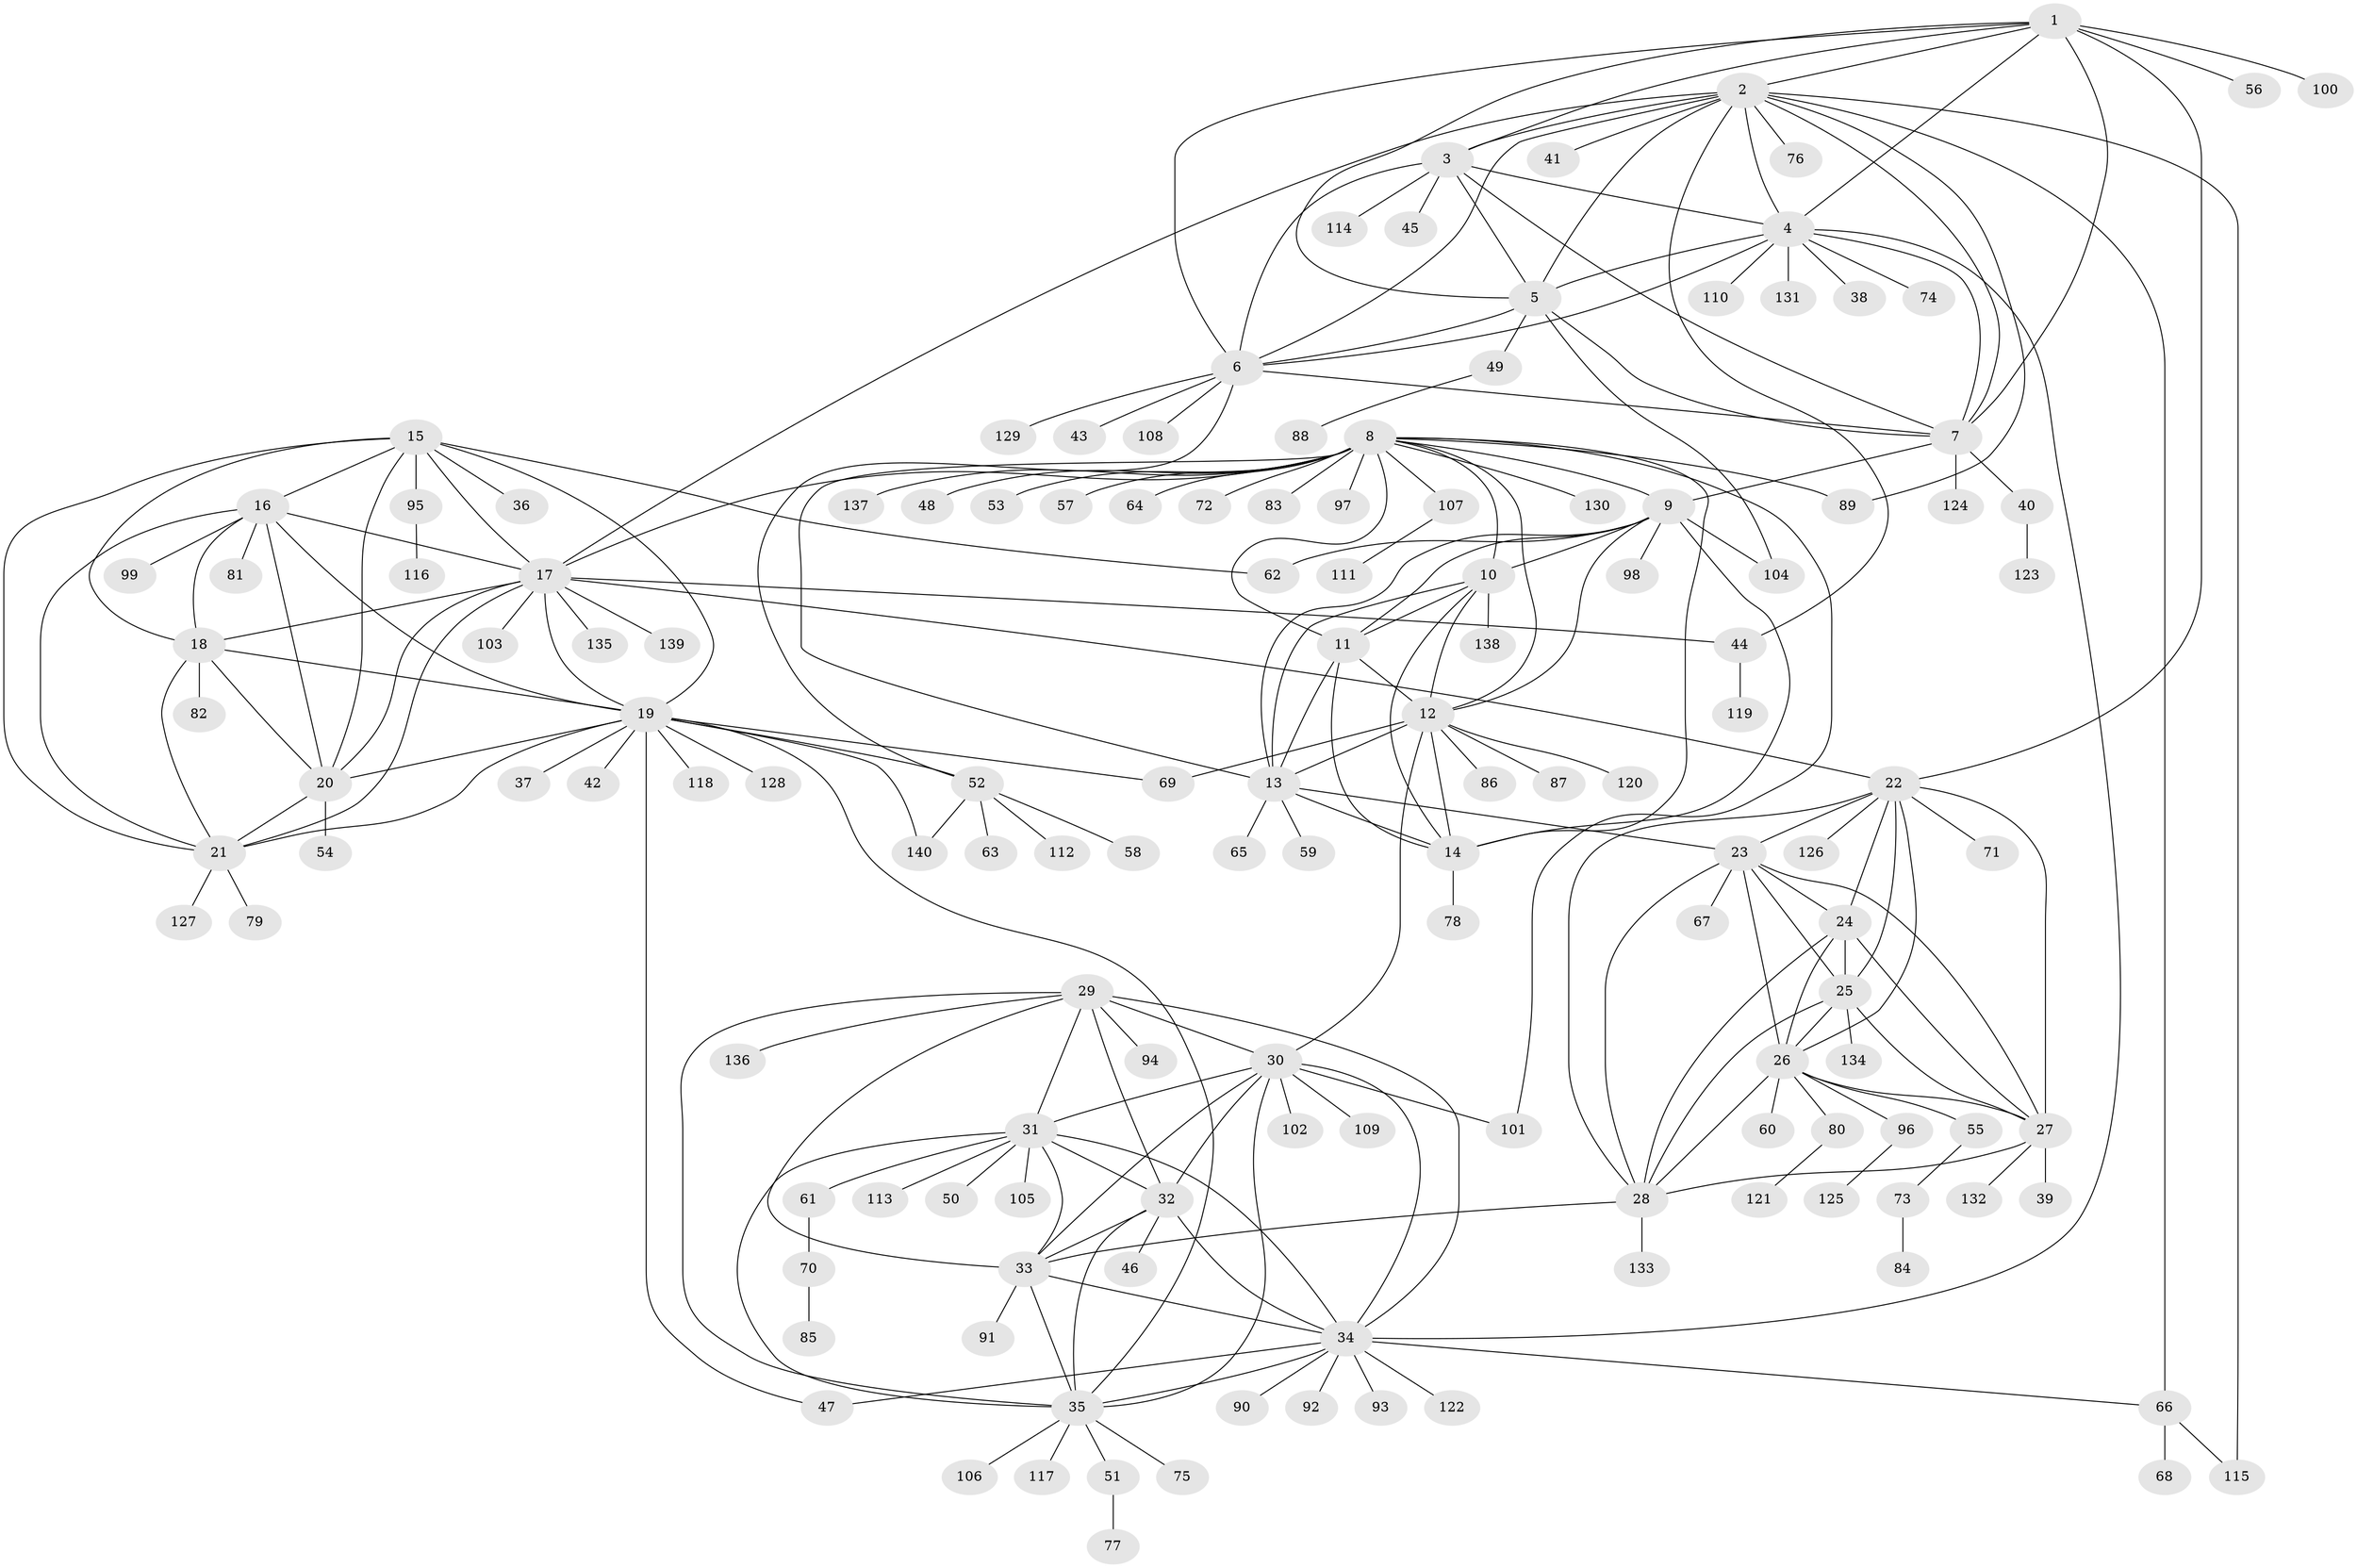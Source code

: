 // Generated by graph-tools (version 1.1) at 2025/02/03/09/25 03:02:37]
// undirected, 140 vertices, 231 edges
graph export_dot {
graph [start="1"]
  node [color=gray90,style=filled];
  1;
  2;
  3;
  4;
  5;
  6;
  7;
  8;
  9;
  10;
  11;
  12;
  13;
  14;
  15;
  16;
  17;
  18;
  19;
  20;
  21;
  22;
  23;
  24;
  25;
  26;
  27;
  28;
  29;
  30;
  31;
  32;
  33;
  34;
  35;
  36;
  37;
  38;
  39;
  40;
  41;
  42;
  43;
  44;
  45;
  46;
  47;
  48;
  49;
  50;
  51;
  52;
  53;
  54;
  55;
  56;
  57;
  58;
  59;
  60;
  61;
  62;
  63;
  64;
  65;
  66;
  67;
  68;
  69;
  70;
  71;
  72;
  73;
  74;
  75;
  76;
  77;
  78;
  79;
  80;
  81;
  82;
  83;
  84;
  85;
  86;
  87;
  88;
  89;
  90;
  91;
  92;
  93;
  94;
  95;
  96;
  97;
  98;
  99;
  100;
  101;
  102;
  103;
  104;
  105;
  106;
  107;
  108;
  109;
  110;
  111;
  112;
  113;
  114;
  115;
  116;
  117;
  118;
  119;
  120;
  121;
  122;
  123;
  124;
  125;
  126;
  127;
  128;
  129;
  130;
  131;
  132;
  133;
  134;
  135;
  136;
  137;
  138;
  139;
  140;
  1 -- 2;
  1 -- 3;
  1 -- 4;
  1 -- 5;
  1 -- 6;
  1 -- 7;
  1 -- 22;
  1 -- 56;
  1 -- 100;
  2 -- 3;
  2 -- 4;
  2 -- 5;
  2 -- 6;
  2 -- 7;
  2 -- 17;
  2 -- 41;
  2 -- 44;
  2 -- 66;
  2 -- 76;
  2 -- 89;
  2 -- 115;
  3 -- 4;
  3 -- 5;
  3 -- 6;
  3 -- 7;
  3 -- 45;
  3 -- 114;
  4 -- 5;
  4 -- 6;
  4 -- 7;
  4 -- 34;
  4 -- 38;
  4 -- 74;
  4 -- 110;
  4 -- 131;
  5 -- 6;
  5 -- 7;
  5 -- 49;
  5 -- 104;
  6 -- 7;
  6 -- 43;
  6 -- 52;
  6 -- 108;
  6 -- 129;
  7 -- 9;
  7 -- 40;
  7 -- 124;
  8 -- 9;
  8 -- 10;
  8 -- 11;
  8 -- 12;
  8 -- 13;
  8 -- 14;
  8 -- 17;
  8 -- 48;
  8 -- 53;
  8 -- 57;
  8 -- 64;
  8 -- 72;
  8 -- 83;
  8 -- 89;
  8 -- 97;
  8 -- 101;
  8 -- 107;
  8 -- 130;
  8 -- 137;
  9 -- 10;
  9 -- 11;
  9 -- 12;
  9 -- 13;
  9 -- 14;
  9 -- 62;
  9 -- 98;
  9 -- 104;
  10 -- 11;
  10 -- 12;
  10 -- 13;
  10 -- 14;
  10 -- 138;
  11 -- 12;
  11 -- 13;
  11 -- 14;
  12 -- 13;
  12 -- 14;
  12 -- 30;
  12 -- 69;
  12 -- 86;
  12 -- 87;
  12 -- 120;
  13 -- 14;
  13 -- 23;
  13 -- 59;
  13 -- 65;
  14 -- 78;
  15 -- 16;
  15 -- 17;
  15 -- 18;
  15 -- 19;
  15 -- 20;
  15 -- 21;
  15 -- 36;
  15 -- 62;
  15 -- 95;
  16 -- 17;
  16 -- 18;
  16 -- 19;
  16 -- 20;
  16 -- 21;
  16 -- 81;
  16 -- 99;
  17 -- 18;
  17 -- 19;
  17 -- 20;
  17 -- 21;
  17 -- 22;
  17 -- 44;
  17 -- 103;
  17 -- 135;
  17 -- 139;
  18 -- 19;
  18 -- 20;
  18 -- 21;
  18 -- 82;
  19 -- 20;
  19 -- 21;
  19 -- 35;
  19 -- 37;
  19 -- 42;
  19 -- 47;
  19 -- 52;
  19 -- 69;
  19 -- 118;
  19 -- 128;
  19 -- 140;
  20 -- 21;
  20 -- 54;
  21 -- 79;
  21 -- 127;
  22 -- 23;
  22 -- 24;
  22 -- 25;
  22 -- 26;
  22 -- 27;
  22 -- 28;
  22 -- 71;
  22 -- 126;
  23 -- 24;
  23 -- 25;
  23 -- 26;
  23 -- 27;
  23 -- 28;
  23 -- 67;
  24 -- 25;
  24 -- 26;
  24 -- 27;
  24 -- 28;
  25 -- 26;
  25 -- 27;
  25 -- 28;
  25 -- 134;
  26 -- 27;
  26 -- 28;
  26 -- 55;
  26 -- 60;
  26 -- 80;
  26 -- 96;
  27 -- 28;
  27 -- 39;
  27 -- 132;
  28 -- 33;
  28 -- 133;
  29 -- 30;
  29 -- 31;
  29 -- 32;
  29 -- 33;
  29 -- 34;
  29 -- 35;
  29 -- 94;
  29 -- 136;
  30 -- 31;
  30 -- 32;
  30 -- 33;
  30 -- 34;
  30 -- 35;
  30 -- 101;
  30 -- 102;
  30 -- 109;
  31 -- 32;
  31 -- 33;
  31 -- 34;
  31 -- 35;
  31 -- 50;
  31 -- 61;
  31 -- 105;
  31 -- 113;
  32 -- 33;
  32 -- 34;
  32 -- 35;
  32 -- 46;
  33 -- 34;
  33 -- 35;
  33 -- 91;
  34 -- 35;
  34 -- 47;
  34 -- 66;
  34 -- 90;
  34 -- 92;
  34 -- 93;
  34 -- 122;
  35 -- 51;
  35 -- 75;
  35 -- 106;
  35 -- 117;
  40 -- 123;
  44 -- 119;
  49 -- 88;
  51 -- 77;
  52 -- 58;
  52 -- 63;
  52 -- 112;
  52 -- 140;
  55 -- 73;
  61 -- 70;
  66 -- 68;
  66 -- 115;
  70 -- 85;
  73 -- 84;
  80 -- 121;
  95 -- 116;
  96 -- 125;
  107 -- 111;
}
